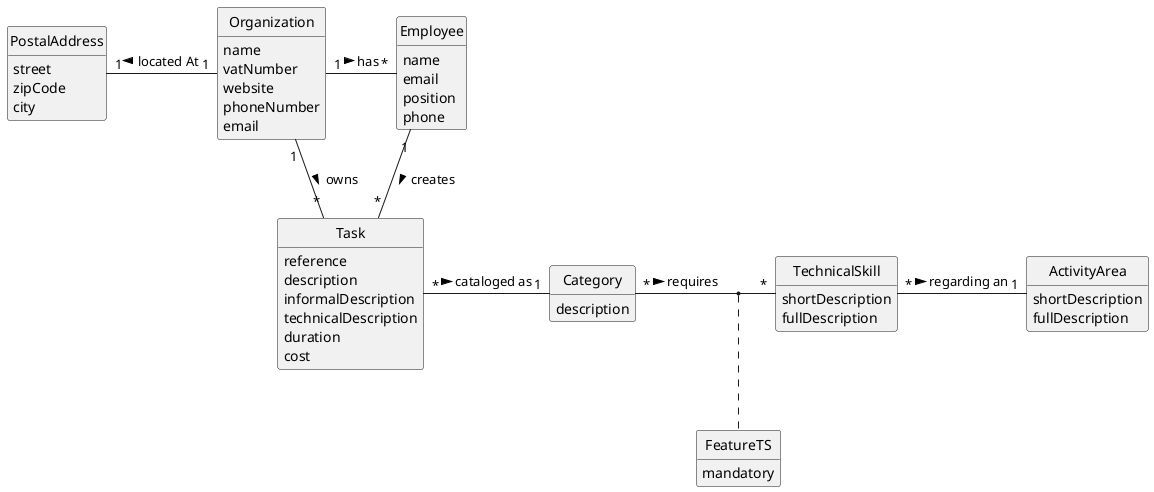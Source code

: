 @startuml
skinparam monochrome true
skinparam packageStyle rectangle
skinparam shadowing false
'skinparam linetype ortho
'left to right direction
skinparam classAttributeIconSize 0
hide circle
hide methods

'title Domain Model

class Organization {
    name
    vatNumber
    website
    phoneNumber
    email
}

class Task {
    reference
    description
    informalDescription
    technicalDescription
    duration
    cost
}

class Category {
    description
}

class Employee {
    name
    email
    position
    phone
}

class TechnicalSkill{
    shortDescription
    fullDescription
}

class ActivityArea{
    shortDescription
    fullDescription
}

class FeatureTS{
    mandatory
}

'class User {
'    name
'    email
'    password
'}
class PostalAddress{
    street
    zipCode
    city
}

Organization "1" - "*" Employee : has >
Organization "1" - "*" Task: owns >
Employee "1" -- "*" Task : creates >
Task "*" - "1" Category: cataloged as >
TechnicalSkill "*" - "1" ActivityArea: regarding an >

Category "*" - "*" TechnicalSkill :  requires >
(Category, TechnicalSkill) . FeatureTS

Organization "1" -left "1" PostalAddress : located At >

@enduml